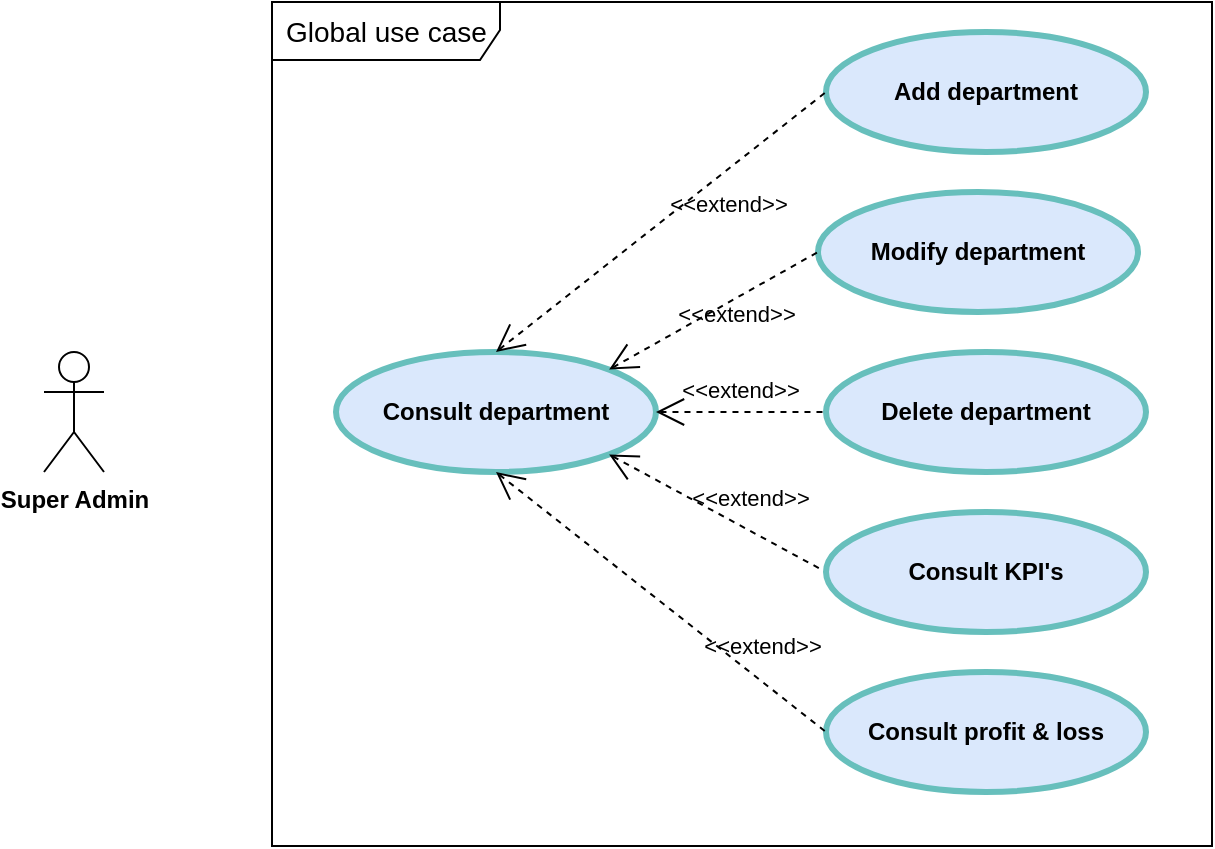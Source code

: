 <mxfile version="17.1.3" type="github">
  <diagram id="nrzdOsc2V6H1gwax16Wy" name="Page-1">
    <mxGraphModel dx="875" dy="-4240" grid="0" gridSize="10" guides="1" tooltips="1" connect="1" arrows="1" fold="1" page="1" pageScale="1" pageWidth="827" pageHeight="1169" math="0" shadow="0">
      <root>
        <mxCell id="0" />
        <mxCell id="1" parent="0" />
        <mxCell id="wux-ULanlnSaFS9LeWV--1" value="Global use case" style="shape=umlFrame;tabPosition=left;html=1;boundedLbl=1;labelInHeader=1;width=114;height=29;swimlaneFillColor=#ffffff;align=left;spacingLeft=5;fontSize=14;" vertex="1" parent="1">
          <mxGeometry x="444" y="4955" width="470" height="422" as="geometry" />
        </mxCell>
        <mxCell id="wux-ULanlnSaFS9LeWV--2" value="&lt;span style=&quot;font-weight: 700&quot;&gt;Super Admin&lt;/span&gt;" style="shape=umlActor;verticalLabelPosition=bottom;verticalAlign=top;html=1;outlineConnect=0;" vertex="1" parent="1">
          <mxGeometry x="330" y="5130" width="30" height="60" as="geometry" />
        </mxCell>
        <mxCell id="wux-ULanlnSaFS9LeWV--3" value="Consult department" style="shape=ellipse;html=1;strokeWidth=3;fontStyle=1;whiteSpace=wrap;align=center;perimeter=ellipsePerimeter;fillColor=#dae8fc;strokeColor=#67BFBC;" vertex="1" parent="1">
          <mxGeometry x="476" y="5130" width="160" height="60" as="geometry" />
        </mxCell>
        <mxCell id="wux-ULanlnSaFS9LeWV--4" value="Add department" style="shape=ellipse;html=1;strokeWidth=3;fontStyle=1;whiteSpace=wrap;align=center;perimeter=ellipsePerimeter;fillColor=#dae8fc;strokeColor=#67BFBC;" vertex="1" parent="1">
          <mxGeometry x="721" y="4970" width="160" height="60" as="geometry" />
        </mxCell>
        <mxCell id="wux-ULanlnSaFS9LeWV--5" value="Modify department" style="shape=ellipse;html=1;strokeWidth=3;fontStyle=1;whiteSpace=wrap;align=center;perimeter=ellipsePerimeter;fillColor=#dae8fc;strokeColor=#67BFBC;" vertex="1" parent="1">
          <mxGeometry x="717" y="5050" width="160" height="60" as="geometry" />
        </mxCell>
        <mxCell id="wux-ULanlnSaFS9LeWV--6" value="Delete department" style="shape=ellipse;html=1;strokeWidth=3;fontStyle=1;whiteSpace=wrap;align=center;perimeter=ellipsePerimeter;fillColor=#dae8fc;strokeColor=#67BFBC;" vertex="1" parent="1">
          <mxGeometry x="721" y="5130" width="160" height="60" as="geometry" />
        </mxCell>
        <mxCell id="wux-ULanlnSaFS9LeWV--7" value="&amp;lt;&amp;lt;extend&amp;gt;&amp;gt;" style="edgeStyle=none;html=1;startArrow=open;endArrow=none;startSize=12;verticalAlign=bottom;dashed=1;labelBackgroundColor=none;rounded=0;entryX=0;entryY=0.5;entryDx=0;entryDy=0;exitX=0.5;exitY=0;exitDx=0;exitDy=0;" edge="1" parent="1" source="wux-ULanlnSaFS9LeWV--3" target="wux-ULanlnSaFS9LeWV--4">
          <mxGeometry x="0.251" y="-21" width="160" relative="1" as="geometry">
            <mxPoint x="603" y="5063" as="sourcePoint" />
            <mxPoint x="763" y="5063" as="targetPoint" />
            <mxPoint as="offset" />
          </mxGeometry>
        </mxCell>
        <mxCell id="wux-ULanlnSaFS9LeWV--8" value="&amp;lt;&amp;lt;extend&amp;gt;&amp;gt;" style="edgeStyle=none;html=1;startArrow=open;endArrow=none;startSize=12;verticalAlign=bottom;dashed=1;labelBackgroundColor=none;rounded=0;entryX=0;entryY=0.5;entryDx=0;entryDy=0;exitX=1;exitY=0;exitDx=0;exitDy=0;" edge="1" parent="1" source="wux-ULanlnSaFS9LeWV--3" target="wux-ULanlnSaFS9LeWV--5">
          <mxGeometry x="0.074" y="-15" width="160" relative="1" as="geometry">
            <mxPoint x="603" y="5063" as="sourcePoint" />
            <mxPoint x="763" y="5063" as="targetPoint" />
            <mxPoint as="offset" />
          </mxGeometry>
        </mxCell>
        <mxCell id="wux-ULanlnSaFS9LeWV--9" value="&amp;lt;&amp;lt;extend&amp;gt;&amp;gt;" style="edgeStyle=none;html=1;startArrow=open;endArrow=none;startSize=12;verticalAlign=bottom;dashed=1;labelBackgroundColor=none;rounded=0;entryX=0;entryY=0.5;entryDx=0;entryDy=0;exitX=1;exitY=1;exitDx=0;exitDy=0;" edge="1" parent="1" source="wux-ULanlnSaFS9LeWV--3" target="wux-ULanlnSaFS9LeWV--14">
          <mxGeometry x="0.239" y="6" width="160" relative="1" as="geometry">
            <mxPoint x="603" y="5063" as="sourcePoint" />
            <mxPoint x="763" y="5063" as="targetPoint" />
            <mxPoint as="offset" />
          </mxGeometry>
        </mxCell>
        <mxCell id="wux-ULanlnSaFS9LeWV--11" value="Consult profit &amp;amp; loss" style="shape=ellipse;html=1;strokeWidth=3;fontStyle=1;whiteSpace=wrap;align=center;perimeter=ellipsePerimeter;fillColor=#dae8fc;strokeColor=#67BFBC;" vertex="1" parent="1">
          <mxGeometry x="721" y="5290" width="160" height="60" as="geometry" />
        </mxCell>
        <mxCell id="wux-ULanlnSaFS9LeWV--13" value="&amp;lt;&amp;lt;extend&amp;gt;&amp;gt;" style="edgeStyle=none;html=1;startArrow=open;endArrow=none;startSize=12;verticalAlign=bottom;dashed=1;labelBackgroundColor=none;rounded=0;entryX=0;entryY=0.5;entryDx=0;entryDy=0;exitX=0.5;exitY=1;exitDx=0;exitDy=0;" edge="1" parent="1" source="wux-ULanlnSaFS9LeWV--3" target="wux-ULanlnSaFS9LeWV--11">
          <mxGeometry x="0.56" y="7" width="160" relative="1" as="geometry">
            <mxPoint x="589" y="5136.08" as="sourcePoint" />
            <mxPoint x="749" y="5136.08" as="targetPoint" />
            <mxPoint as="offset" />
          </mxGeometry>
        </mxCell>
        <mxCell id="wux-ULanlnSaFS9LeWV--14" value="Consult KPI&#39;s" style="shape=ellipse;html=1;strokeWidth=3;fontStyle=1;whiteSpace=wrap;align=center;perimeter=ellipsePerimeter;fillColor=#dae8fc;strokeColor=#67BFBC;" vertex="1" parent="1">
          <mxGeometry x="721" y="5210" width="160" height="60" as="geometry" />
        </mxCell>
        <mxCell id="wux-ULanlnSaFS9LeWV--15" value="&amp;lt;&amp;lt;extend&amp;gt;&amp;gt;" style="edgeStyle=none;html=1;startArrow=open;endArrow=none;startSize=12;verticalAlign=bottom;dashed=1;labelBackgroundColor=none;rounded=0;" edge="1" parent="1" source="wux-ULanlnSaFS9LeWV--3" target="wux-ULanlnSaFS9LeWV--6">
          <mxGeometry x="-0.012" y="2" width="160" relative="1" as="geometry">
            <mxPoint x="615" y="5155" as="sourcePoint" />
            <mxPoint x="778" y="5152" as="targetPoint" />
            <mxPoint as="offset" />
          </mxGeometry>
        </mxCell>
      </root>
    </mxGraphModel>
  </diagram>
</mxfile>
